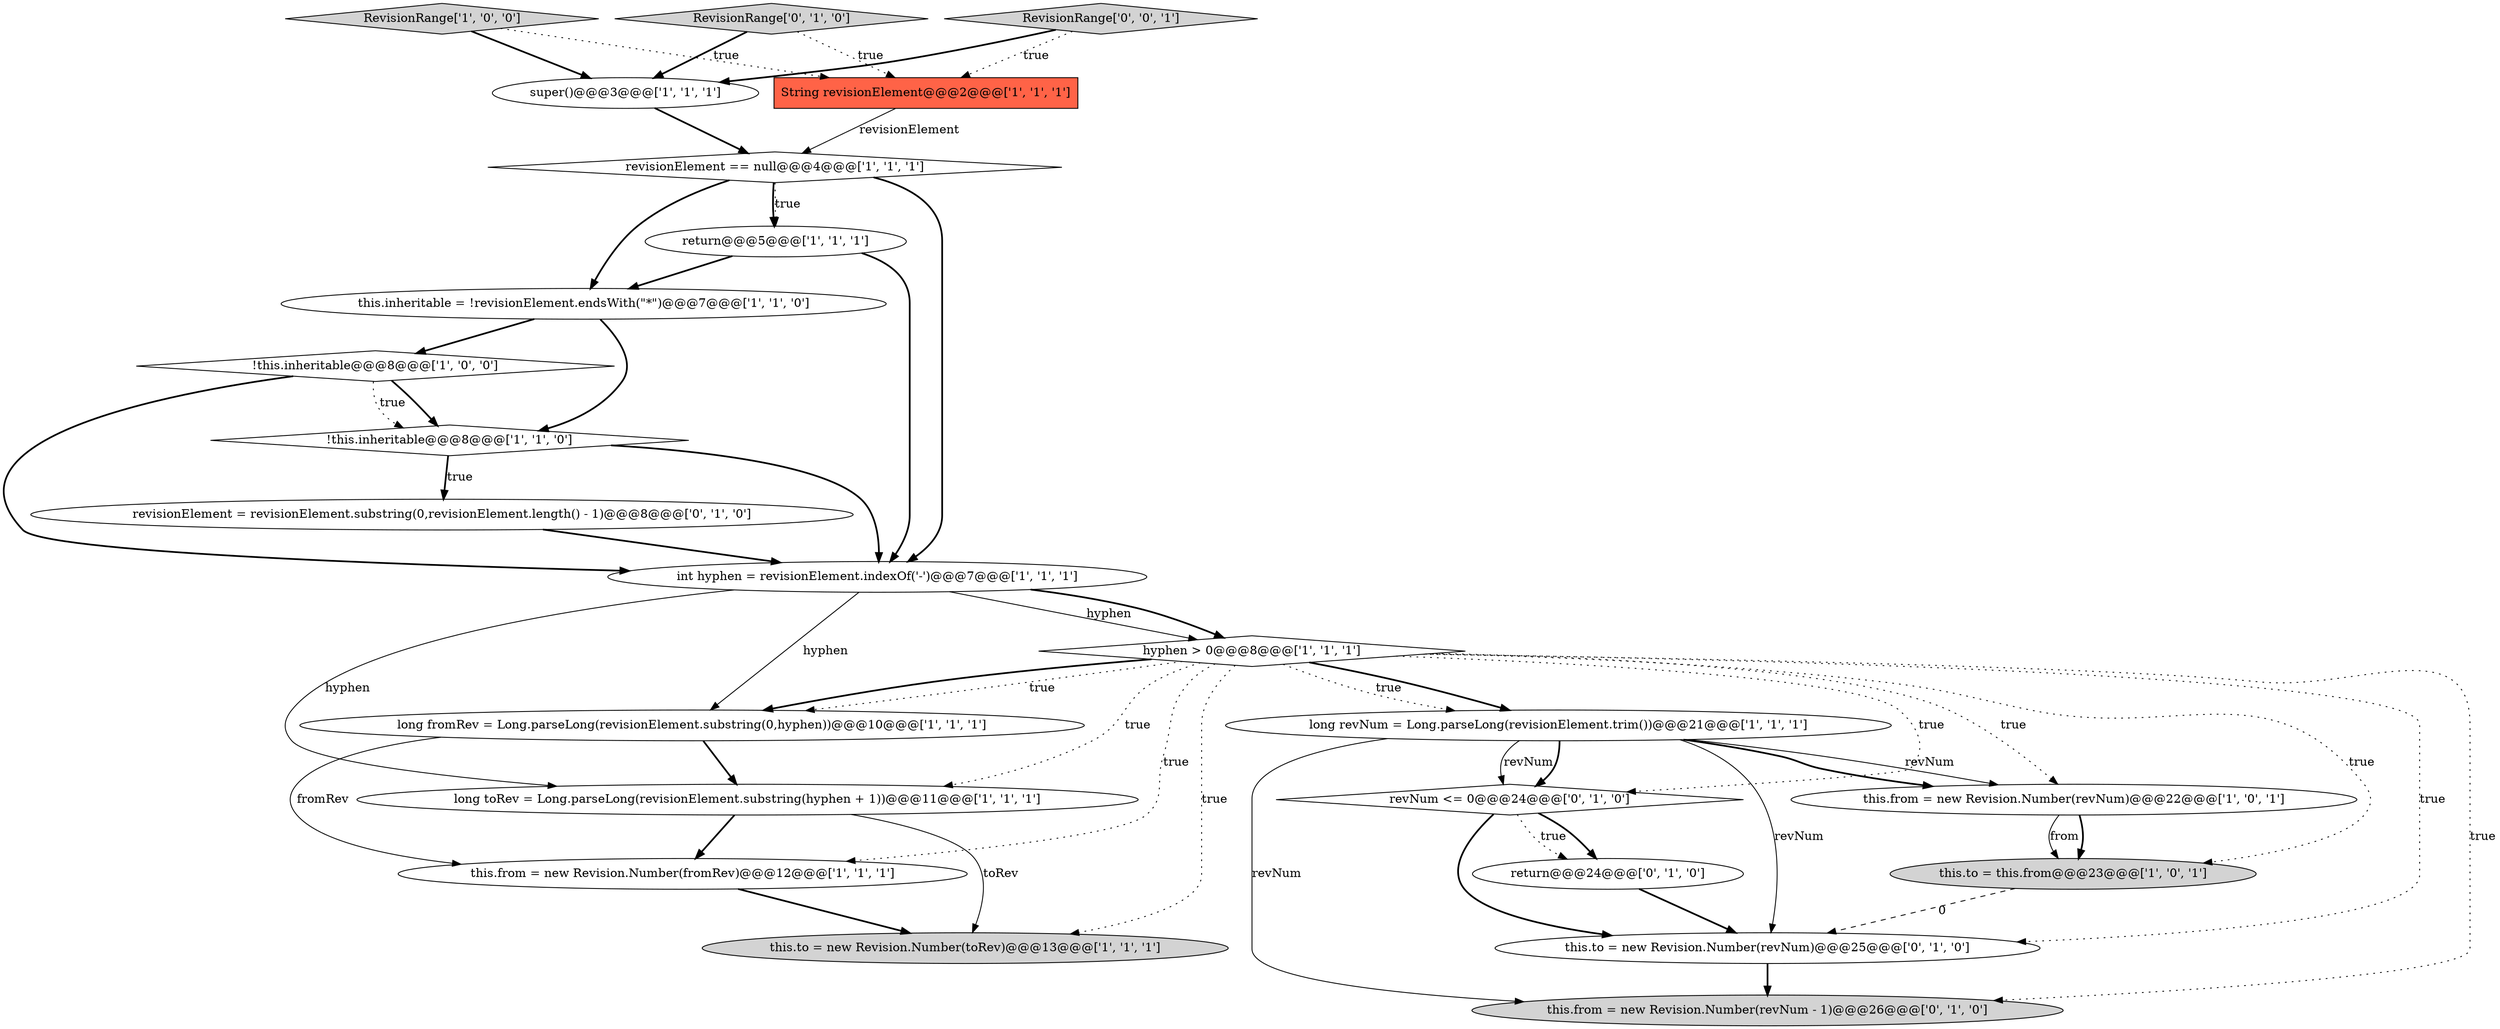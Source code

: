 digraph {
1 [style = filled, label = "long toRev = Long.parseLong(revisionElement.substring(hyphen + 1))@@@11@@@['1', '1', '1']", fillcolor = white, shape = ellipse image = "AAA0AAABBB1BBB"];
10 [style = filled, label = "int hyphen = revisionElement.indexOf('-')@@@7@@@['1', '1', '1']", fillcolor = white, shape = ellipse image = "AAA0AAABBB1BBB"];
12 [style = filled, label = "this.to = new Revision.Number(toRev)@@@13@@@['1', '1', '1']", fillcolor = lightgray, shape = ellipse image = "AAA0AAABBB1BBB"];
17 [style = filled, label = "this.to = new Revision.Number(revNum)@@@25@@@['0', '1', '0']", fillcolor = white, shape = ellipse image = "AAA1AAABBB2BBB"];
8 [style = filled, label = "!this.inheritable@@@8@@@['1', '1', '0']", fillcolor = white, shape = diamond image = "AAA0AAABBB1BBB"];
11 [style = filled, label = "revisionElement == null@@@4@@@['1', '1', '1']", fillcolor = white, shape = diamond image = "AAA0AAABBB1BBB"];
16 [style = filled, label = "String revisionElement@@@2@@@['1', '1', '1']", fillcolor = tomato, shape = box image = "AAA0AAABBB1BBB"];
7 [style = filled, label = "!this.inheritable@@@8@@@['1', '0', '0']", fillcolor = white, shape = diamond image = "AAA0AAABBB1BBB"];
5 [style = filled, label = "hyphen > 0@@@8@@@['1', '1', '1']", fillcolor = white, shape = diamond image = "AAA0AAABBB1BBB"];
15 [style = filled, label = "return@@@5@@@['1', '1', '1']", fillcolor = white, shape = ellipse image = "AAA0AAABBB1BBB"];
22 [style = filled, label = "revNum <= 0@@@24@@@['0', '1', '0']", fillcolor = white, shape = diamond image = "AAA0AAABBB2BBB"];
18 [style = filled, label = "revisionElement = revisionElement.substring(0,revisionElement.length() - 1)@@@8@@@['0', '1', '0']", fillcolor = white, shape = ellipse image = "AAA0AAABBB2BBB"];
6 [style = filled, label = "RevisionRange['1', '0', '0']", fillcolor = lightgray, shape = diamond image = "AAA0AAABBB1BBB"];
9 [style = filled, label = "this.to = this.from@@@23@@@['1', '0', '1']", fillcolor = lightgray, shape = ellipse image = "AAA0AAABBB1BBB"];
20 [style = filled, label = "return@@@24@@@['0', '1', '0']", fillcolor = white, shape = ellipse image = "AAA0AAABBB2BBB"];
2 [style = filled, label = "this.inheritable = !revisionElement.endsWith(\"*\")@@@7@@@['1', '1', '0']", fillcolor = white, shape = ellipse image = "AAA0AAABBB1BBB"];
21 [style = filled, label = "this.from = new Revision.Number(revNum - 1)@@@26@@@['0', '1', '0']", fillcolor = lightgray, shape = ellipse image = "AAA1AAABBB2BBB"];
14 [style = filled, label = "this.from = new Revision.Number(fromRev)@@@12@@@['1', '1', '1']", fillcolor = white, shape = ellipse image = "AAA0AAABBB1BBB"];
0 [style = filled, label = "long fromRev = Long.parseLong(revisionElement.substring(0,hyphen))@@@10@@@['1', '1', '1']", fillcolor = white, shape = ellipse image = "AAA0AAABBB1BBB"];
13 [style = filled, label = "super()@@@3@@@['1', '1', '1']", fillcolor = white, shape = ellipse image = "AAA0AAABBB1BBB"];
3 [style = filled, label = "long revNum = Long.parseLong(revisionElement.trim())@@@21@@@['1', '1', '1']", fillcolor = white, shape = ellipse image = "AAA0AAABBB1BBB"];
23 [style = filled, label = "RevisionRange['0', '0', '1']", fillcolor = lightgray, shape = diamond image = "AAA0AAABBB3BBB"];
4 [style = filled, label = "this.from = new Revision.Number(revNum)@@@22@@@['1', '0', '1']", fillcolor = white, shape = ellipse image = "AAA0AAABBB1BBB"];
19 [style = filled, label = "RevisionRange['0', '1', '0']", fillcolor = lightgray, shape = diamond image = "AAA0AAABBB2BBB"];
5->14 [style = dotted, label="true"];
5->0 [style = dotted, label="true"];
6->16 [style = dotted, label="true"];
3->4 [style = solid, label="revNum"];
5->17 [style = dotted, label="true"];
7->8 [style = bold, label=""];
5->22 [style = dotted, label="true"];
17->21 [style = bold, label=""];
2->7 [style = bold, label=""];
7->10 [style = bold, label=""];
5->9 [style = dotted, label="true"];
5->3 [style = dotted, label="true"];
7->8 [style = dotted, label="true"];
5->21 [style = dotted, label="true"];
22->20 [style = dotted, label="true"];
9->17 [style = dashed, label="0"];
10->5 [style = solid, label="hyphen"];
5->4 [style = dotted, label="true"];
14->12 [style = bold, label=""];
6->13 [style = bold, label=""];
11->15 [style = bold, label=""];
5->12 [style = dotted, label="true"];
22->20 [style = bold, label=""];
22->17 [style = bold, label=""];
16->11 [style = solid, label="revisionElement"];
1->14 [style = bold, label=""];
0->1 [style = bold, label=""];
15->2 [style = bold, label=""];
11->2 [style = bold, label=""];
19->13 [style = bold, label=""];
2->8 [style = bold, label=""];
8->18 [style = bold, label=""];
19->16 [style = dotted, label="true"];
23->13 [style = bold, label=""];
13->11 [style = bold, label=""];
5->0 [style = bold, label=""];
11->10 [style = bold, label=""];
3->22 [style = solid, label="revNum"];
3->17 [style = solid, label="revNum"];
10->0 [style = solid, label="hyphen"];
4->9 [style = bold, label=""];
18->10 [style = bold, label=""];
3->21 [style = solid, label="revNum"];
4->9 [style = solid, label="from"];
10->1 [style = solid, label="hyphen"];
11->15 [style = dotted, label="true"];
0->14 [style = solid, label="fromRev"];
20->17 [style = bold, label=""];
3->22 [style = bold, label=""];
5->1 [style = dotted, label="true"];
5->3 [style = bold, label=""];
8->18 [style = dotted, label="true"];
1->12 [style = solid, label="toRev"];
15->10 [style = bold, label=""];
23->16 [style = dotted, label="true"];
8->10 [style = bold, label=""];
10->5 [style = bold, label=""];
3->4 [style = bold, label=""];
}
